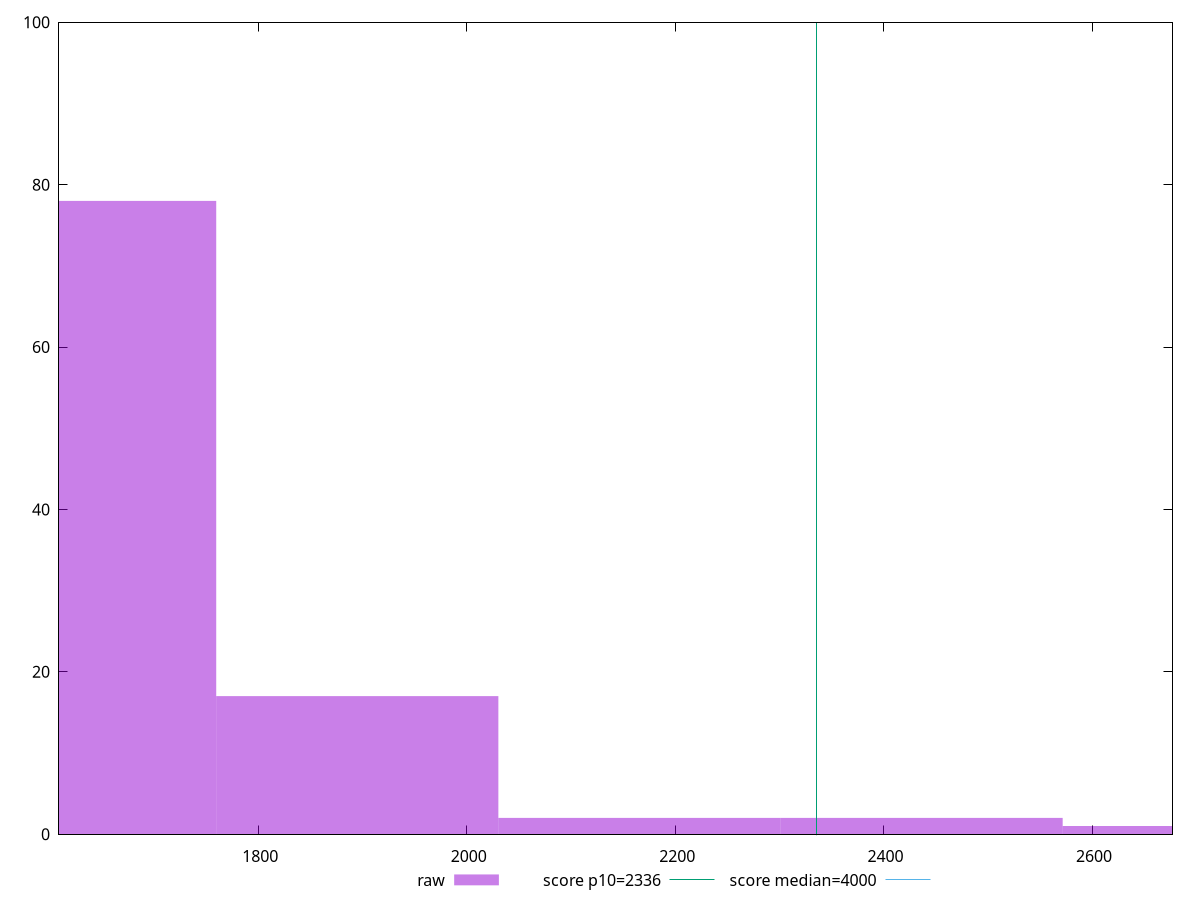 reset

$raw <<EOF
2436.4320454268795 2
1624.2880302845865 78
1895.0027019986842 17
2707.146717140977 1
2165.717373712782 2
EOF

set key outside below
set boxwidth 270.71467171409773
set xrange [1608.796:2677.1759999999995]
set yrange [0:100]
set trange [0:100]
set style fill transparent solid 0.5 noborder

set parametric
set terminal svg size 640, 490 enhanced background rgb 'white'
set output "report_00013_2021-02-09T12-04-24.940Z/first-meaningful-paint/samples/pages+cached+noadtech+nomedia+nocss/raw/histogram.svg"

plot $raw title "raw" with boxes, \
     2336,t title "score p10=2336", \
     4000,t title "score median=4000"

reset
